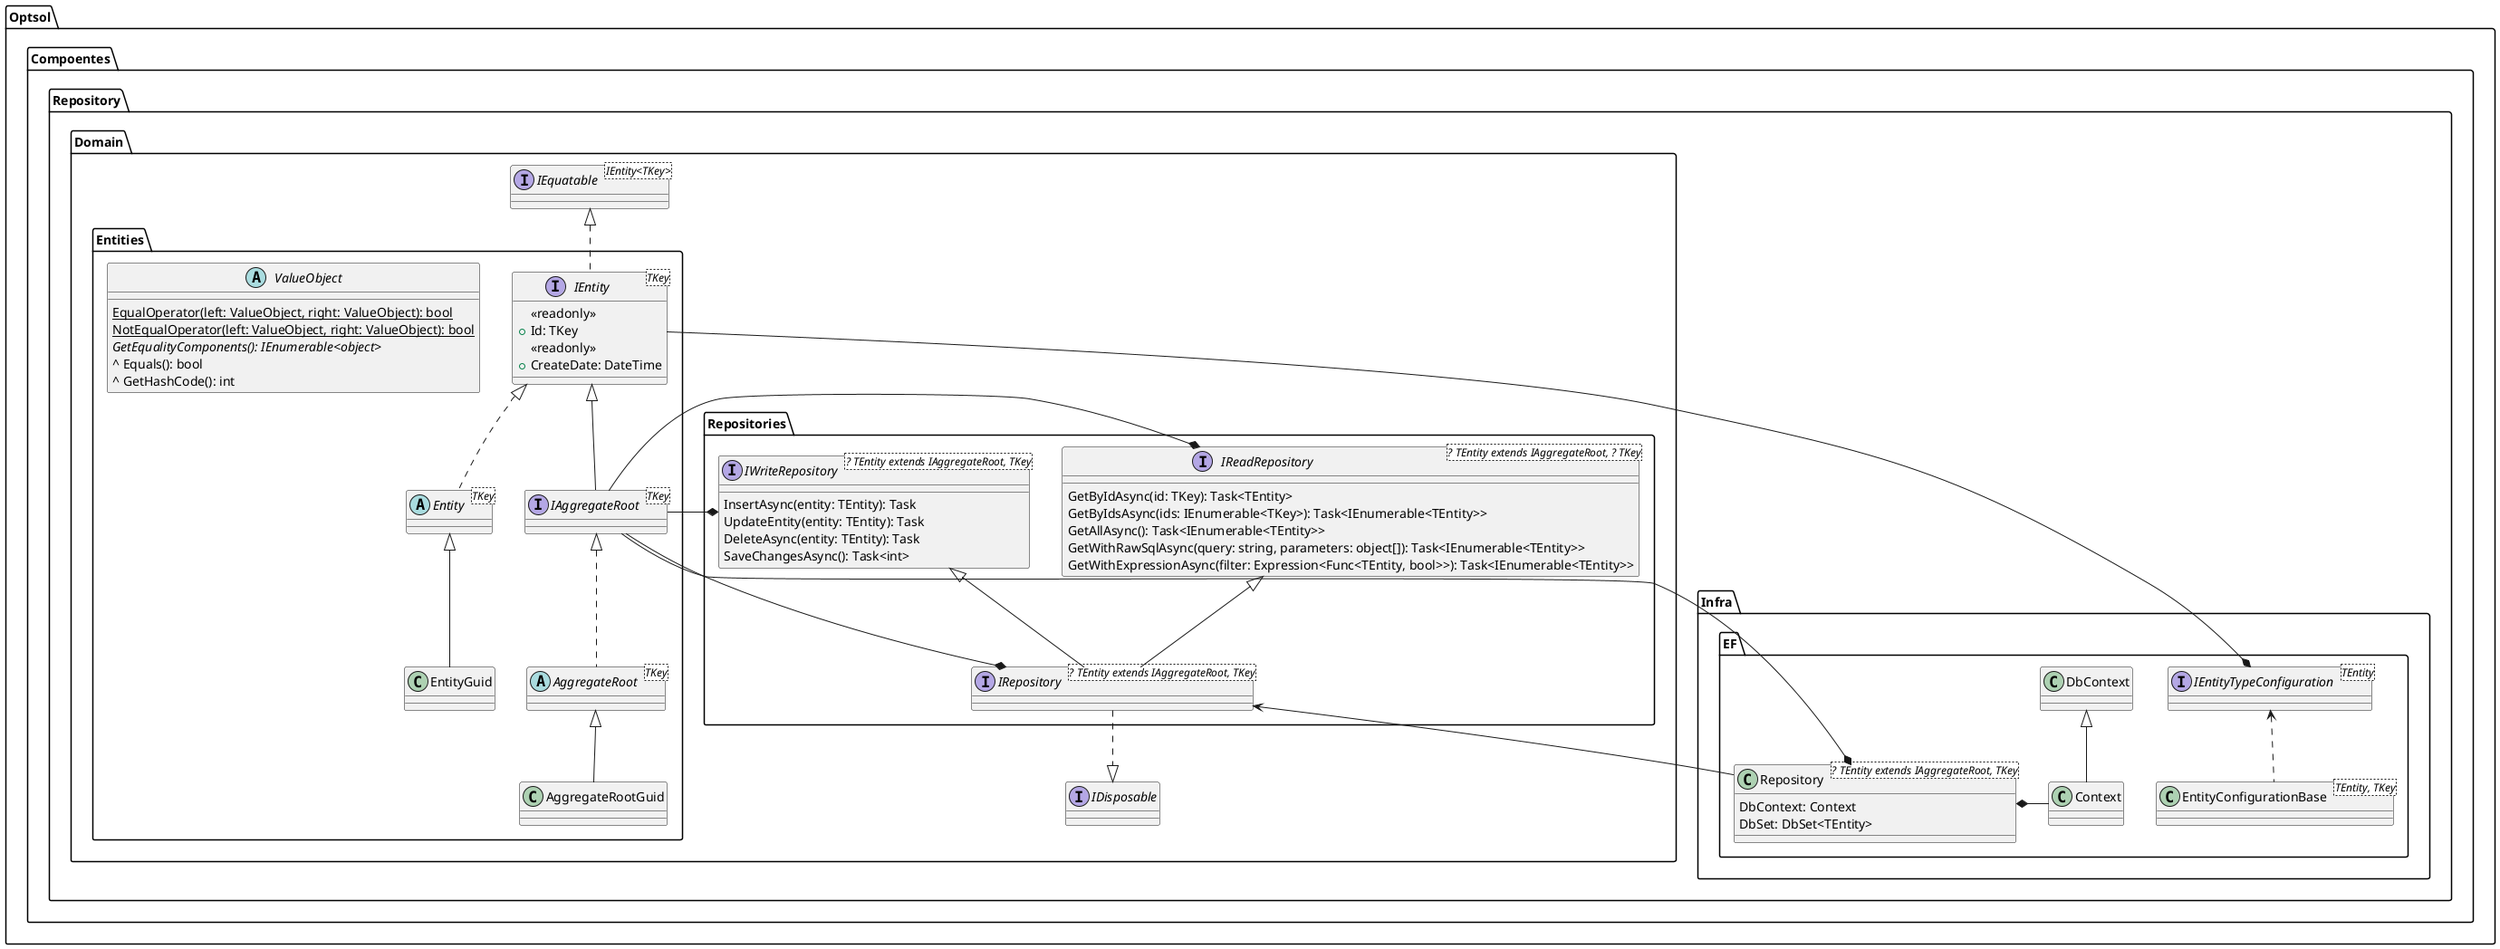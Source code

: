@startuml repository-pattern

package Optsol.Compoentes.Repository {
    
    package Domain {
        interface IEquatable<IEntity<TKey>>
        interface IDisposable
        package Entities {
            interface IEntity<TKey> {
                <<readonly>>
                + Id: TKey
                <<readonly>>
                + CreateDate: DateTime
            }

            interface IAggregateRoot<TKey>

            abstract Entity<TKey> implements IEntity
            class EntityGuid extends Entity

            abstract AggregateRoot<TKey> implements IAggregateRoot
            class AggregateRootGuid extends AggregateRoot

            abstract ValueObject {
                {static} EqualOperator(left: ValueObject, right: ValueObject): bool
                {static} NotEqualOperator(left: ValueObject, right: ValueObject): bool
                {abstract} GetEqualityComponents(): IEnumerable<object>
                ^ Equals(): bool
                ^ GetHashCode(): int
            }
        }
        package Repositories {
            interface IReadRepository<? TEntity extends IAggregateRoot, ? TKey> {
                GetByIdAsync(id: TKey): Task<TEntity>
                GetByIdsAsync(ids: IEnumerable<TKey>): Task<IEnumerable<TEntity>>
                GetAllAsync(): Task<IEnumerable<TEntity>>
                GetWithRawSqlAsync(query: string, parameters: object[]): Task<IEnumerable<TEntity>>
                GetWithExpressionAsync(filter: Expression<Func<TEntity, bool>>): Task<IEnumerable<TEntity>>
            }

            interface IWriteRepository<? TEntity extends IAggregateRoot, TKey> {
                InsertAsync(entity: TEntity): Task
                UpdateEntity(entity: TEntity): Task
                DeleteAsync(entity: TEntity): Task
                SaveChangesAsync(): Task<int>
            }

            interface IRepository<? TEntity extends IAggregateRoot, TKey>
        }

        IEquatable <|.. IEntity
        IEntity <|-- IAggregateRoot

        IAggregateRoot -* IReadRepository
        IAggregateRoot -* IWriteRepository
        IAggregateRoot -* IRepository

        IReadRepository <|-- IRepository
        IWriteRepository <|-- IRepository

        IRepository ..|> IDisposable
    }

    package Infra.EF {
            interface IEntityTypeConfiguration<TEntity>

            class DbContext
            class Context 
            
            class Repository<? TEntity extends IAggregateRoot, TKey> {
                DbContext: Context
                DbSet: DbSet<TEntity>
            }

            class EntityConfigurationBase<TEntity, TKey>

            IEntity -* IEntityTypeConfiguration

            IEntityTypeConfiguration <.. EntityConfigurationBase

            IRepository <-- Repository
            DbContext <|-- Context

            Context -* Repository
            IAggregateRoot -* Repository
    }
}

@enduml